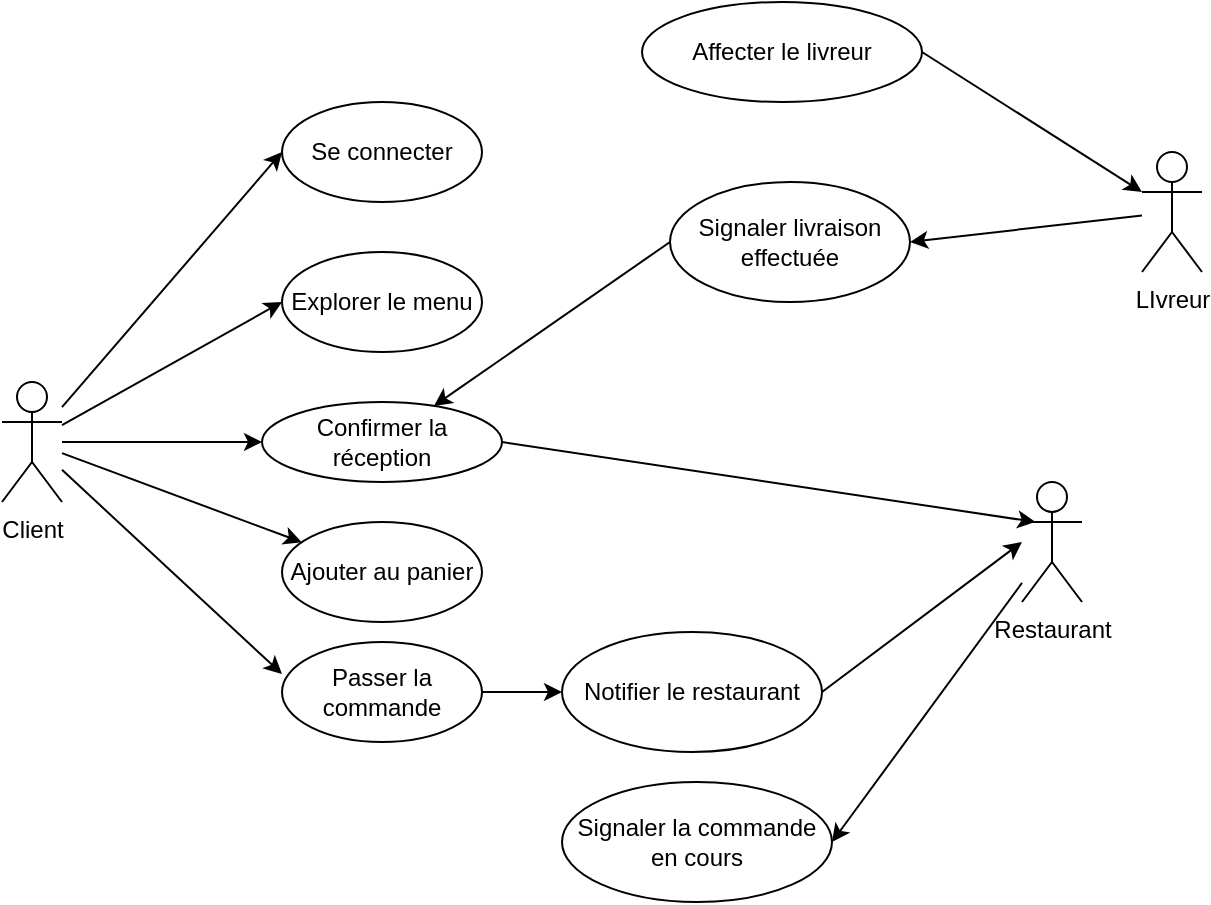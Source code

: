 <mxfile version="22.1.18" type="device">
  <diagram name="Page-1" id="tCdneItJejJCWjUQ3xzP">
    <mxGraphModel dx="746" dy="477" grid="1" gridSize="10" guides="1" tooltips="1" connect="1" arrows="1" fold="1" page="1" pageScale="1" pageWidth="827" pageHeight="1169" math="0" shadow="0">
      <root>
        <mxCell id="0" />
        <mxCell id="1" parent="0" />
        <mxCell id="kO_Ikqnd_BB1pQEZiAFS-1" value="Client" style="shape=umlActor;verticalLabelPosition=bottom;verticalAlign=top;html=1;outlineConnect=0;" vertex="1" parent="1">
          <mxGeometry x="80" y="210" width="30" height="60" as="geometry" />
        </mxCell>
        <mxCell id="kO_Ikqnd_BB1pQEZiAFS-3" value="Se connecter" style="ellipse;whiteSpace=wrap;html=1;" vertex="1" parent="1">
          <mxGeometry x="220" y="70" width="100" height="50" as="geometry" />
        </mxCell>
        <mxCell id="kO_Ikqnd_BB1pQEZiAFS-4" value="" style="endArrow=classic;html=1;rounded=0;entryX=0;entryY=0.5;entryDx=0;entryDy=0;" edge="1" parent="1" source="kO_Ikqnd_BB1pQEZiAFS-1" target="kO_Ikqnd_BB1pQEZiAFS-3">
          <mxGeometry width="50" height="50" relative="1" as="geometry">
            <mxPoint x="110" y="240" as="sourcePoint" />
            <mxPoint x="160" y="190" as="targetPoint" />
          </mxGeometry>
        </mxCell>
        <mxCell id="kO_Ikqnd_BB1pQEZiAFS-5" value="Explorer le menu" style="ellipse;whiteSpace=wrap;html=1;" vertex="1" parent="1">
          <mxGeometry x="220" y="145" width="100" height="50" as="geometry" />
        </mxCell>
        <mxCell id="kO_Ikqnd_BB1pQEZiAFS-7" value="Ajouter au panier" style="ellipse;whiteSpace=wrap;html=1;" vertex="1" parent="1">
          <mxGeometry x="220" y="280" width="100" height="50" as="geometry" />
        </mxCell>
        <mxCell id="kO_Ikqnd_BB1pQEZiAFS-8" value="Passer la commande" style="ellipse;whiteSpace=wrap;html=1;" vertex="1" parent="1">
          <mxGeometry x="220" y="340" width="100" height="50" as="geometry" />
        </mxCell>
        <mxCell id="kO_Ikqnd_BB1pQEZiAFS-9" value="" style="endArrow=classic;html=1;rounded=0;entryX=0;entryY=0.5;entryDx=0;entryDy=0;" edge="1" parent="1" source="kO_Ikqnd_BB1pQEZiAFS-1" target="kO_Ikqnd_BB1pQEZiAFS-5">
          <mxGeometry width="50" height="50" relative="1" as="geometry">
            <mxPoint x="170" y="250" as="sourcePoint" />
            <mxPoint x="220" y="200" as="targetPoint" />
          </mxGeometry>
        </mxCell>
        <mxCell id="kO_Ikqnd_BB1pQEZiAFS-10" value="Notifier le restaurant" style="ellipse;whiteSpace=wrap;html=1;" vertex="1" parent="1">
          <mxGeometry x="360" y="335" width="130" height="60" as="geometry" />
        </mxCell>
        <mxCell id="kO_Ikqnd_BB1pQEZiAFS-11" value="" style="endArrow=classic;html=1;rounded=0;" edge="1" parent="1" source="kO_Ikqnd_BB1pQEZiAFS-1" target="kO_Ikqnd_BB1pQEZiAFS-7">
          <mxGeometry width="50" height="50" relative="1" as="geometry">
            <mxPoint x="120" y="260" as="sourcePoint" />
            <mxPoint x="210" y="260" as="targetPoint" />
          </mxGeometry>
        </mxCell>
        <mxCell id="kO_Ikqnd_BB1pQEZiAFS-12" value="" style="endArrow=classic;html=1;rounded=0;entryX=0;entryY=0.32;entryDx=0;entryDy=0;entryPerimeter=0;" edge="1" parent="1" source="kO_Ikqnd_BB1pQEZiAFS-1" target="kO_Ikqnd_BB1pQEZiAFS-8">
          <mxGeometry width="50" height="50" relative="1" as="geometry">
            <mxPoint x="120" y="300" as="sourcePoint" />
            <mxPoint x="170" y="250" as="targetPoint" />
          </mxGeometry>
        </mxCell>
        <mxCell id="kO_Ikqnd_BB1pQEZiAFS-13" value="" style="endArrow=classic;html=1;rounded=0;exitX=1;exitY=0.5;exitDx=0;exitDy=0;entryX=0;entryY=0.5;entryDx=0;entryDy=0;" edge="1" parent="1" source="kO_Ikqnd_BB1pQEZiAFS-8" target="kO_Ikqnd_BB1pQEZiAFS-10">
          <mxGeometry width="50" height="50" relative="1" as="geometry">
            <mxPoint x="360" y="250" as="sourcePoint" />
            <mxPoint x="410" y="200" as="targetPoint" />
          </mxGeometry>
        </mxCell>
        <mxCell id="kO_Ikqnd_BB1pQEZiAFS-14" value="Signaler la commande en cours" style="ellipse;whiteSpace=wrap;html=1;" vertex="1" parent="1">
          <mxGeometry x="360" y="410" width="135" height="60" as="geometry" />
        </mxCell>
        <mxCell id="kO_Ikqnd_BB1pQEZiAFS-15" value="Restaurant" style="shape=umlActor;verticalLabelPosition=bottom;verticalAlign=top;html=1;outlineConnect=0;" vertex="1" parent="1">
          <mxGeometry x="590" y="260" width="30" height="60" as="geometry" />
        </mxCell>
        <mxCell id="kO_Ikqnd_BB1pQEZiAFS-16" value="" style="endArrow=classic;html=1;rounded=0;exitX=1;exitY=0.5;exitDx=0;exitDy=0;" edge="1" parent="1" source="kO_Ikqnd_BB1pQEZiAFS-10">
          <mxGeometry width="50" height="50" relative="1" as="geometry">
            <mxPoint x="540" y="330" as="sourcePoint" />
            <mxPoint x="590" y="290" as="targetPoint" />
          </mxGeometry>
        </mxCell>
        <mxCell id="kO_Ikqnd_BB1pQEZiAFS-20" value="" style="endArrow=classic;html=1;rounded=0;entryX=1;entryY=0.5;entryDx=0;entryDy=0;" edge="1" parent="1" source="kO_Ikqnd_BB1pQEZiAFS-15" target="kO_Ikqnd_BB1pQEZiAFS-14">
          <mxGeometry width="50" height="50" relative="1" as="geometry">
            <mxPoint x="530" y="400" as="sourcePoint" />
            <mxPoint x="550" y="360" as="targetPoint" />
          </mxGeometry>
        </mxCell>
        <mxCell id="kO_Ikqnd_BB1pQEZiAFS-21" value="LIvreur" style="shape=umlActor;verticalLabelPosition=bottom;verticalAlign=top;html=1;outlineConnect=0;" vertex="1" parent="1">
          <mxGeometry x="650" y="95" width="30" height="60" as="geometry" />
        </mxCell>
        <mxCell id="kO_Ikqnd_BB1pQEZiAFS-23" value="Affecter le livreur" style="ellipse;whiteSpace=wrap;html=1;" vertex="1" parent="1">
          <mxGeometry x="400" y="20" width="140" height="50" as="geometry" />
        </mxCell>
        <mxCell id="kO_Ikqnd_BB1pQEZiAFS-25" value="" style="endArrow=classic;html=1;rounded=0;entryX=0;entryY=0.333;entryDx=0;entryDy=0;entryPerimeter=0;exitX=1;exitY=0.5;exitDx=0;exitDy=0;" edge="1" parent="1" source="kO_Ikqnd_BB1pQEZiAFS-23" target="kO_Ikqnd_BB1pQEZiAFS-21">
          <mxGeometry width="50" height="50" relative="1" as="geometry">
            <mxPoint x="350" y="190" as="sourcePoint" />
            <mxPoint x="400" y="140" as="targetPoint" />
          </mxGeometry>
        </mxCell>
        <mxCell id="kO_Ikqnd_BB1pQEZiAFS-27" value="Signaler livraison effectuée" style="ellipse;whiteSpace=wrap;html=1;" vertex="1" parent="1">
          <mxGeometry x="414" y="110" width="120" height="60" as="geometry" />
        </mxCell>
        <mxCell id="kO_Ikqnd_BB1pQEZiAFS-29" value="" style="endArrow=classic;html=1;rounded=0;entryX=1;entryY=0.5;entryDx=0;entryDy=0;" edge="1" parent="1" source="kO_Ikqnd_BB1pQEZiAFS-21" target="kO_Ikqnd_BB1pQEZiAFS-27">
          <mxGeometry width="50" height="50" relative="1" as="geometry">
            <mxPoint x="350" y="280" as="sourcePoint" />
            <mxPoint x="400" y="230" as="targetPoint" />
          </mxGeometry>
        </mxCell>
        <mxCell id="kO_Ikqnd_BB1pQEZiAFS-31" value="" style="endArrow=classic;html=1;rounded=0;exitX=0;exitY=0.5;exitDx=0;exitDy=0;" edge="1" parent="1" source="kO_Ikqnd_BB1pQEZiAFS-27" target="kO_Ikqnd_BB1pQEZiAFS-33">
          <mxGeometry width="50" height="50" relative="1" as="geometry">
            <mxPoint x="380" y="210" as="sourcePoint" />
            <mxPoint x="310" y="220" as="targetPoint" />
          </mxGeometry>
        </mxCell>
        <mxCell id="kO_Ikqnd_BB1pQEZiAFS-32" value="" style="endArrow=classic;html=1;rounded=0;exitX=1;exitY=0.5;exitDx=0;exitDy=0;entryX=0.25;entryY=0.1;entryDx=0;entryDy=0;entryPerimeter=0;" edge="1" parent="1" source="kO_Ikqnd_BB1pQEZiAFS-33">
          <mxGeometry width="50" height="50" relative="1" as="geometry">
            <mxPoint x="330" y="259.6" as="sourcePoint" />
            <mxPoint x="596.78" y="280" as="targetPoint" />
          </mxGeometry>
        </mxCell>
        <mxCell id="kO_Ikqnd_BB1pQEZiAFS-33" value="Confirmer la réception" style="ellipse;whiteSpace=wrap;html=1;" vertex="1" parent="1">
          <mxGeometry x="210" y="220" width="120" height="40" as="geometry" />
        </mxCell>
        <mxCell id="kO_Ikqnd_BB1pQEZiAFS-34" value="" style="endArrow=classic;html=1;rounded=0;entryX=0;entryY=0.5;entryDx=0;entryDy=0;" edge="1" parent="1" source="kO_Ikqnd_BB1pQEZiAFS-1" target="kO_Ikqnd_BB1pQEZiAFS-33">
          <mxGeometry width="50" height="50" relative="1" as="geometry">
            <mxPoint x="350" y="280" as="sourcePoint" />
            <mxPoint x="400" y="230" as="targetPoint" />
          </mxGeometry>
        </mxCell>
      </root>
    </mxGraphModel>
  </diagram>
</mxfile>
